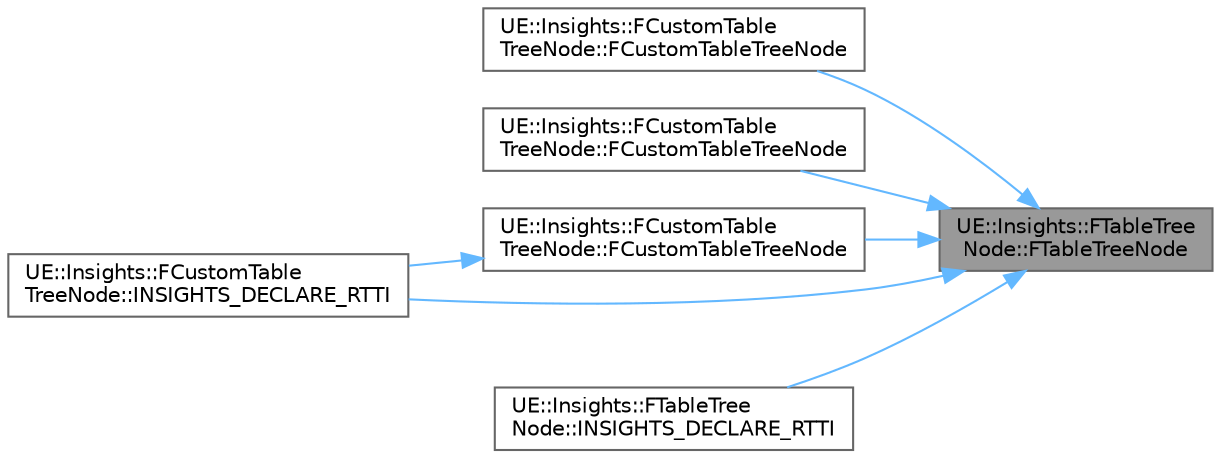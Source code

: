 digraph "UE::Insights::FTableTreeNode::FTableTreeNode"
{
 // INTERACTIVE_SVG=YES
 // LATEX_PDF_SIZE
  bgcolor="transparent";
  edge [fontname=Helvetica,fontsize=10,labelfontname=Helvetica,labelfontsize=10];
  node [fontname=Helvetica,fontsize=10,shape=box,height=0.2,width=0.4];
  rankdir="RL";
  Node1 [id="Node000001",label="UE::Insights::FTableTree\lNode::FTableTreeNode",height=0.2,width=0.4,color="gray40", fillcolor="grey60", style="filled", fontcolor="black",tooltip="Initialization constructor for a group node."];
  Node1 -> Node2 [id="edge1_Node000001_Node000002",dir="back",color="steelblue1",style="solid",tooltip=" "];
  Node2 [id="Node000002",label="UE::Insights::FCustomTable\lTreeNode::FCustomTableTreeNode",height=0.2,width=0.4,color="grey40", fillcolor="white", style="filled",URL="$d2/dbe/classUE_1_1Insights_1_1FCustomTableTreeNode.html#a21e5f5df79890d3f5ed904f27af8b06a",tooltip="Initialization constructor for the group node."];
  Node1 -> Node3 [id="edge2_Node000001_Node000003",dir="back",color="steelblue1",style="solid",tooltip=" "];
  Node3 [id="Node000003",label="UE::Insights::FCustomTable\lTreeNode::FCustomTableTreeNode",height=0.2,width=0.4,color="grey40", fillcolor="white", style="filled",URL="$d2/dbe/classUE_1_1Insights_1_1FCustomTableTreeNode.html#addd68728afdb0f3173dc850061e871b8",tooltip="Initialization constructor for the group node."];
  Node1 -> Node4 [id="edge3_Node000001_Node000004",dir="back",color="steelblue1",style="solid",tooltip=" "];
  Node4 [id="Node000004",label="UE::Insights::FCustomTable\lTreeNode::FCustomTableTreeNode",height=0.2,width=0.4,color="grey40", fillcolor="white", style="filled",URL="$d2/dbe/classUE_1_1Insights_1_1FCustomTableTreeNode.html#ae4ad1cdfbb70bd2e29e983b62dc6bd06",tooltip="Initialization constructor for a table record node."];
  Node4 -> Node5 [id="edge4_Node000004_Node000005",dir="back",color="steelblue1",style="solid",tooltip=" "];
  Node5 [id="Node000005",label="UE::Insights::FCustomTable\lTreeNode::INSIGHTS_DECLARE_RTTI",height=0.2,width=0.4,color="grey40", fillcolor="white", style="filled",URL="$d2/dbe/classUE_1_1Insights_1_1FCustomTableTreeNode.html#a1df3f4fb7ea7edbdefff6f3932a39861",tooltip="Initialization constructor for a table record node."];
  Node1 -> Node5 [id="edge5_Node000001_Node000005",dir="back",color="steelblue1",style="solid",tooltip=" "];
  Node1 -> Node6 [id="edge6_Node000001_Node000006",dir="back",color="steelblue1",style="solid",tooltip=" "];
  Node6 [id="Node000006",label="UE::Insights::FTableTree\lNode::INSIGHTS_DECLARE_RTTI",height=0.2,width=0.4,color="grey40", fillcolor="white", style="filled",URL="$d0/db2/classUE_1_1Insights_1_1FTableTreeNode.html#a509f5522011377bb41a4cee064e5e4d4",tooltip="Initialization constructor for a table record node."];
}
